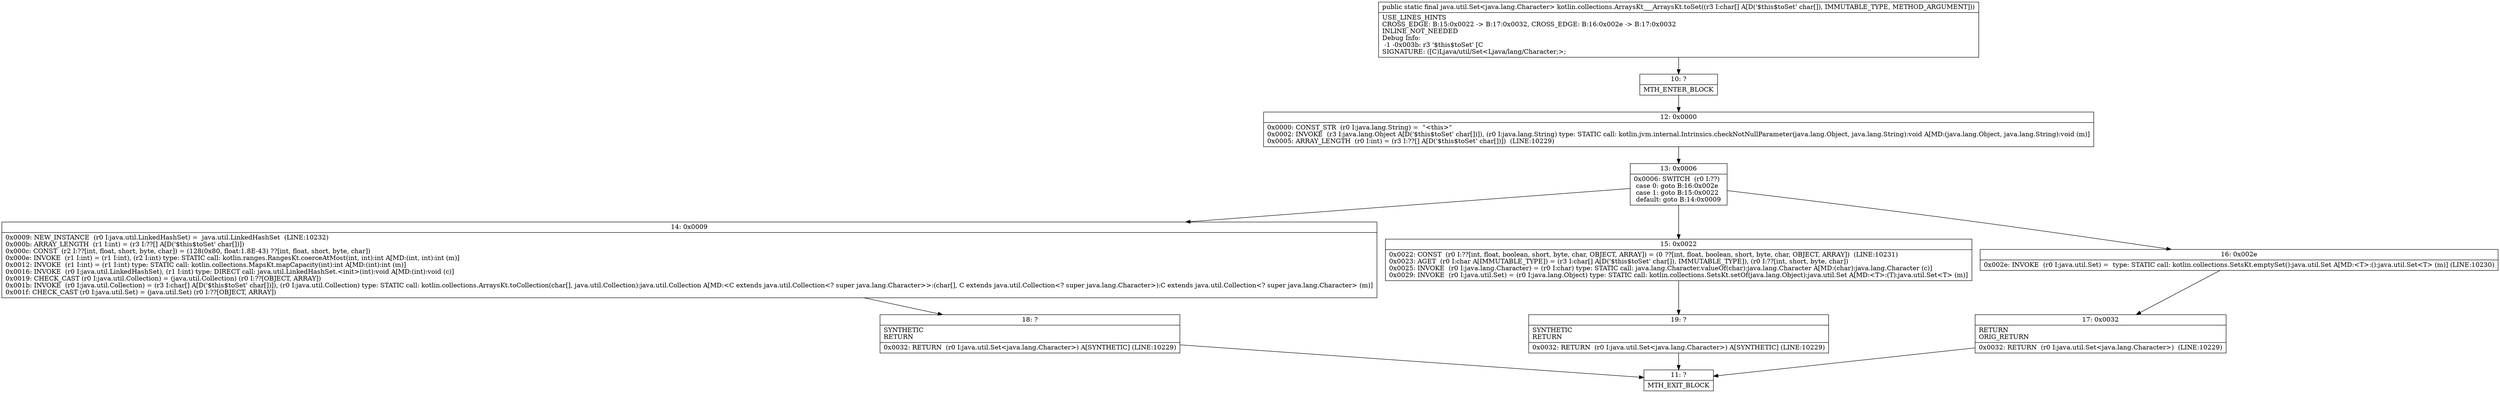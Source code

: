 digraph "CFG forkotlin.collections.ArraysKt___ArraysKt.toSet([C)Ljava\/util\/Set;" {
Node_10 [shape=record,label="{10\:\ ?|MTH_ENTER_BLOCK\l}"];
Node_12 [shape=record,label="{12\:\ 0x0000|0x0000: CONST_STR  (r0 I:java.lang.String) =  \"\<this\>\" \l0x0002: INVOKE  (r3 I:java.lang.Object A[D('$this$toSet' char[])]), (r0 I:java.lang.String) type: STATIC call: kotlin.jvm.internal.Intrinsics.checkNotNullParameter(java.lang.Object, java.lang.String):void A[MD:(java.lang.Object, java.lang.String):void (m)]\l0x0005: ARRAY_LENGTH  (r0 I:int) = (r3 I:??[] A[D('$this$toSet' char[])])  (LINE:10229)\l}"];
Node_13 [shape=record,label="{13\:\ 0x0006|0x0006: SWITCH  (r0 I:??)\l case 0: goto B:16:0x002e\l case 1: goto B:15:0x0022\l default: goto B:14:0x0009 \l}"];
Node_14 [shape=record,label="{14\:\ 0x0009|0x0009: NEW_INSTANCE  (r0 I:java.util.LinkedHashSet) =  java.util.LinkedHashSet  (LINE:10232)\l0x000b: ARRAY_LENGTH  (r1 I:int) = (r3 I:??[] A[D('$this$toSet' char[])]) \l0x000c: CONST  (r2 I:??[int, float, short, byte, char]) = (128(0x80, float:1.8E\-43) ??[int, float, short, byte, char]) \l0x000e: INVOKE  (r1 I:int) = (r1 I:int), (r2 I:int) type: STATIC call: kotlin.ranges.RangesKt.coerceAtMost(int, int):int A[MD:(int, int):int (m)]\l0x0012: INVOKE  (r1 I:int) = (r1 I:int) type: STATIC call: kotlin.collections.MapsKt.mapCapacity(int):int A[MD:(int):int (m)]\l0x0016: INVOKE  (r0 I:java.util.LinkedHashSet), (r1 I:int) type: DIRECT call: java.util.LinkedHashSet.\<init\>(int):void A[MD:(int):void (c)]\l0x0019: CHECK_CAST (r0 I:java.util.Collection) = (java.util.Collection) (r0 I:??[OBJECT, ARRAY]) \l0x001b: INVOKE  (r0 I:java.util.Collection) = (r3 I:char[] A[D('$this$toSet' char[])]), (r0 I:java.util.Collection) type: STATIC call: kotlin.collections.ArraysKt.toCollection(char[], java.util.Collection):java.util.Collection A[MD:\<C extends java.util.Collection\<? super java.lang.Character\>\>:(char[], C extends java.util.Collection\<? super java.lang.Character\>):C extends java.util.Collection\<? super java.lang.Character\> (m)]\l0x001f: CHECK_CAST (r0 I:java.util.Set) = (java.util.Set) (r0 I:??[OBJECT, ARRAY]) \l}"];
Node_18 [shape=record,label="{18\:\ ?|SYNTHETIC\lRETURN\l|0x0032: RETURN  (r0 I:java.util.Set\<java.lang.Character\>) A[SYNTHETIC] (LINE:10229)\l}"];
Node_11 [shape=record,label="{11\:\ ?|MTH_EXIT_BLOCK\l}"];
Node_15 [shape=record,label="{15\:\ 0x0022|0x0022: CONST  (r0 I:??[int, float, boolean, short, byte, char, OBJECT, ARRAY]) = (0 ??[int, float, boolean, short, byte, char, OBJECT, ARRAY])  (LINE:10231)\l0x0023: AGET  (r0 I:char A[IMMUTABLE_TYPE]) = (r3 I:char[] A[D('$this$toSet' char[]), IMMUTABLE_TYPE]), (r0 I:??[int, short, byte, char]) \l0x0025: INVOKE  (r0 I:java.lang.Character) = (r0 I:char) type: STATIC call: java.lang.Character.valueOf(char):java.lang.Character A[MD:(char):java.lang.Character (c)]\l0x0029: INVOKE  (r0 I:java.util.Set) = (r0 I:java.lang.Object) type: STATIC call: kotlin.collections.SetsKt.setOf(java.lang.Object):java.util.Set A[MD:\<T\>:(T):java.util.Set\<T\> (m)]\l}"];
Node_19 [shape=record,label="{19\:\ ?|SYNTHETIC\lRETURN\l|0x0032: RETURN  (r0 I:java.util.Set\<java.lang.Character\>) A[SYNTHETIC] (LINE:10229)\l}"];
Node_16 [shape=record,label="{16\:\ 0x002e|0x002e: INVOKE  (r0 I:java.util.Set) =  type: STATIC call: kotlin.collections.SetsKt.emptySet():java.util.Set A[MD:\<T\>:():java.util.Set\<T\> (m)] (LINE:10230)\l}"];
Node_17 [shape=record,label="{17\:\ 0x0032|RETURN\lORIG_RETURN\l|0x0032: RETURN  (r0 I:java.util.Set\<java.lang.Character\>)  (LINE:10229)\l}"];
MethodNode[shape=record,label="{public static final java.util.Set\<java.lang.Character\> kotlin.collections.ArraysKt___ArraysKt.toSet((r3 I:char[] A[D('$this$toSet' char[]), IMMUTABLE_TYPE, METHOD_ARGUMENT]))  | USE_LINES_HINTS\lCROSS_EDGE: B:15:0x0022 \-\> B:17:0x0032, CROSS_EDGE: B:16:0x002e \-\> B:17:0x0032\lINLINE_NOT_NEEDED\lDebug Info:\l  \-1 \-0x003b: r3 '$this$toSet' [C\lSIGNATURE: ([C)Ljava\/util\/Set\<Ljava\/lang\/Character;\>;\l}"];
MethodNode -> Node_10;Node_10 -> Node_12;
Node_12 -> Node_13;
Node_13 -> Node_14;
Node_13 -> Node_15;
Node_13 -> Node_16;
Node_14 -> Node_18;
Node_18 -> Node_11;
Node_15 -> Node_19;
Node_19 -> Node_11;
Node_16 -> Node_17;
Node_17 -> Node_11;
}

